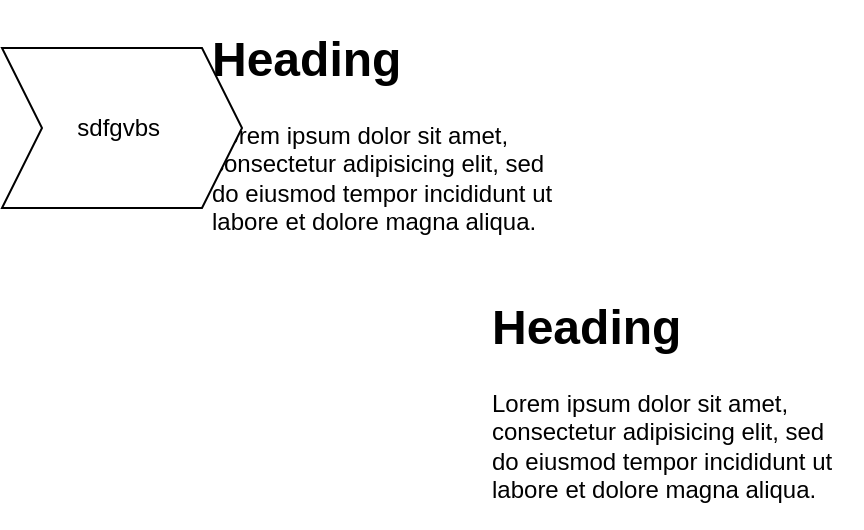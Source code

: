 <mxfile version="14.7.7" type="github">
  <diagram id="gJ_sZ7j-jchBc9O4Ihgn" name="第 1 页">
    <mxGraphModel dx="1422" dy="1963" grid="1" gridSize="10" guides="1" tooltips="1" connect="1" arrows="1" fold="1" page="1" pageScale="1" pageWidth="827" pageHeight="1169" math="0" shadow="0">
      <root>
        <mxCell id="0" />
        <mxCell id="1" parent="0" />
        <mxCell id="Fnwsm65PcNfOpcanfWxA-1" value="&lt;h1&gt;Heading&lt;/h1&gt;&lt;p&gt;Lorem ipsum dolor sit amet, consectetur adipisicing elit, sed do eiusmod tempor incididunt ut labore et dolore magna aliqua.&lt;/p&gt;" style="text;html=1;strokeColor=none;fillColor=none;spacing=5;spacingTop=-20;whiteSpace=wrap;overflow=hidden;rounded=0;" parent="1" vertex="1">
          <mxGeometry x="320" y="-450" width="190" height="120" as="geometry" />
        </mxCell>
        <mxCell id="Fnwsm65PcNfOpcanfWxA-2" value="&lt;h1&gt;Heading&lt;/h1&gt;&lt;p&gt;Lorem ipsum dolor sit amet, consectetur adipisicing elit, sed do eiusmod tempor incididunt ut labore et dolore magna aliqua.&lt;/p&gt;" style="text;html=1;strokeColor=none;fillColor=none;spacing=5;spacingTop=-20;whiteSpace=wrap;overflow=hidden;rounded=0;" parent="1" vertex="1">
          <mxGeometry x="180" y="-584" width="190" height="120" as="geometry" />
        </mxCell>
        <mxCell id="Fnwsm65PcNfOpcanfWxA-3" value="sdfgvbs&amp;nbsp;" style="shape=step;perimeter=stepPerimeter;whiteSpace=wrap;html=1;fixedSize=1;" parent="1" vertex="1">
          <mxGeometry x="80" y="-570" width="120" height="80" as="geometry" />
        </mxCell>
      </root>
    </mxGraphModel>
  </diagram>
</mxfile>
